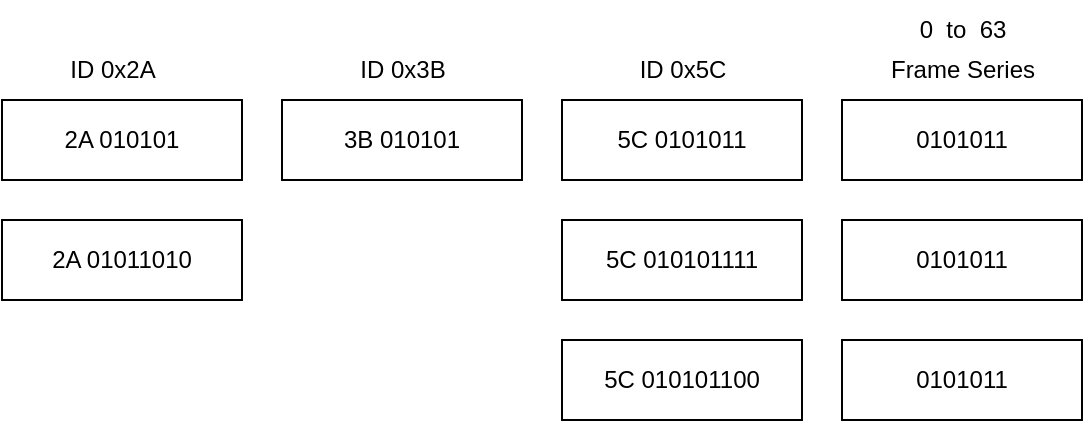 <mxfile version="24.1.0" type="github">
  <diagram name="Page-1" id="dqwDK56-tl0pDwXifesk">
    <mxGraphModel dx="1085" dy="699" grid="1" gridSize="10" guides="1" tooltips="1" connect="1" arrows="1" fold="1" page="1" pageScale="1" pageWidth="850" pageHeight="1100" math="0" shadow="0">
      <root>
        <mxCell id="0" />
        <mxCell id="1" parent="0" />
        <mxCell id="QEOYh_koWCQ9f7qdq2Gg-1" value="2A 010101" style="rounded=0;whiteSpace=wrap;html=1;" vertex="1" parent="1">
          <mxGeometry x="40" y="140" width="120" height="40" as="geometry" />
        </mxCell>
        <mxCell id="QEOYh_koWCQ9f7qdq2Gg-3" style="edgeStyle=orthogonalEdgeStyle;rounded=0;orthogonalLoop=1;jettySize=auto;html=1;exitX=0.5;exitY=1;exitDx=0;exitDy=0;" edge="1" parent="1" source="QEOYh_koWCQ9f7qdq2Gg-1" target="QEOYh_koWCQ9f7qdq2Gg-1">
          <mxGeometry relative="1" as="geometry" />
        </mxCell>
        <mxCell id="QEOYh_koWCQ9f7qdq2Gg-5" value="2A 01011010" style="rounded=0;whiteSpace=wrap;html=1;" vertex="1" parent="1">
          <mxGeometry x="40" y="200" width="120" height="40" as="geometry" />
        </mxCell>
        <mxCell id="QEOYh_koWCQ9f7qdq2Gg-6" value="ID 0x2A" style="text;html=1;align=center;verticalAlign=middle;resizable=0;points=[];autosize=1;strokeColor=none;fillColor=none;" vertex="1" parent="1">
          <mxGeometry x="60" y="110" width="70" height="30" as="geometry" />
        </mxCell>
        <mxCell id="QEOYh_koWCQ9f7qdq2Gg-7" value="3B 010101" style="rounded=0;whiteSpace=wrap;html=1;" vertex="1" parent="1">
          <mxGeometry x="180" y="140" width="120" height="40" as="geometry" />
        </mxCell>
        <mxCell id="QEOYh_koWCQ9f7qdq2Gg-8" value="ID 0x3B" style="text;html=1;align=center;verticalAlign=middle;resizable=0;points=[];autosize=1;strokeColor=none;fillColor=none;" vertex="1" parent="1">
          <mxGeometry x="205" y="110" width="70" height="30" as="geometry" />
        </mxCell>
        <mxCell id="QEOYh_koWCQ9f7qdq2Gg-9" value="5C 0101011" style="rounded=0;whiteSpace=wrap;html=1;" vertex="1" parent="1">
          <mxGeometry x="320" y="140" width="120" height="40" as="geometry" />
        </mxCell>
        <mxCell id="QEOYh_koWCQ9f7qdq2Gg-10" value="5C 010101100" style="rounded=0;whiteSpace=wrap;html=1;" vertex="1" parent="1">
          <mxGeometry x="320" y="260" width="120" height="40" as="geometry" />
        </mxCell>
        <mxCell id="QEOYh_koWCQ9f7qdq2Gg-11" value="5C 010101111" style="rounded=0;whiteSpace=wrap;html=1;" vertex="1" parent="1">
          <mxGeometry x="320" y="200" width="120" height="40" as="geometry" />
        </mxCell>
        <mxCell id="QEOYh_koWCQ9f7qdq2Gg-12" value="ID 0x5C" style="text;html=1;align=center;verticalAlign=middle;resizable=0;points=[];autosize=1;strokeColor=none;fillColor=none;" vertex="1" parent="1">
          <mxGeometry x="345" y="110" width="70" height="30" as="geometry" />
        </mxCell>
        <mxCell id="QEOYh_koWCQ9f7qdq2Gg-14" value="Frame Series" style="text;html=1;align=center;verticalAlign=middle;resizable=0;points=[];autosize=1;strokeColor=none;fillColor=none;" vertex="1" parent="1">
          <mxGeometry x="470" y="110" width="100" height="30" as="geometry" />
        </mxCell>
        <mxCell id="QEOYh_koWCQ9f7qdq2Gg-15" value="0&amp;nbsp; to&amp;nbsp; 63" style="text;html=1;align=center;verticalAlign=middle;resizable=0;points=[];autosize=1;strokeColor=none;fillColor=none;" vertex="1" parent="1">
          <mxGeometry x="485" y="90" width="70" height="30" as="geometry" />
        </mxCell>
        <mxCell id="QEOYh_koWCQ9f7qdq2Gg-16" value="0101011" style="rounded=0;whiteSpace=wrap;html=1;" vertex="1" parent="1">
          <mxGeometry x="460" y="260" width="120" height="40" as="geometry" />
        </mxCell>
        <mxCell id="QEOYh_koWCQ9f7qdq2Gg-17" value="0101011" style="rounded=0;whiteSpace=wrap;html=1;" vertex="1" parent="1">
          <mxGeometry x="460" y="200" width="120" height="40" as="geometry" />
        </mxCell>
        <mxCell id="QEOYh_koWCQ9f7qdq2Gg-18" value="0101011" style="rounded=0;whiteSpace=wrap;html=1;" vertex="1" parent="1">
          <mxGeometry x="460" y="140" width="120" height="40" as="geometry" />
        </mxCell>
      </root>
    </mxGraphModel>
  </diagram>
</mxfile>
